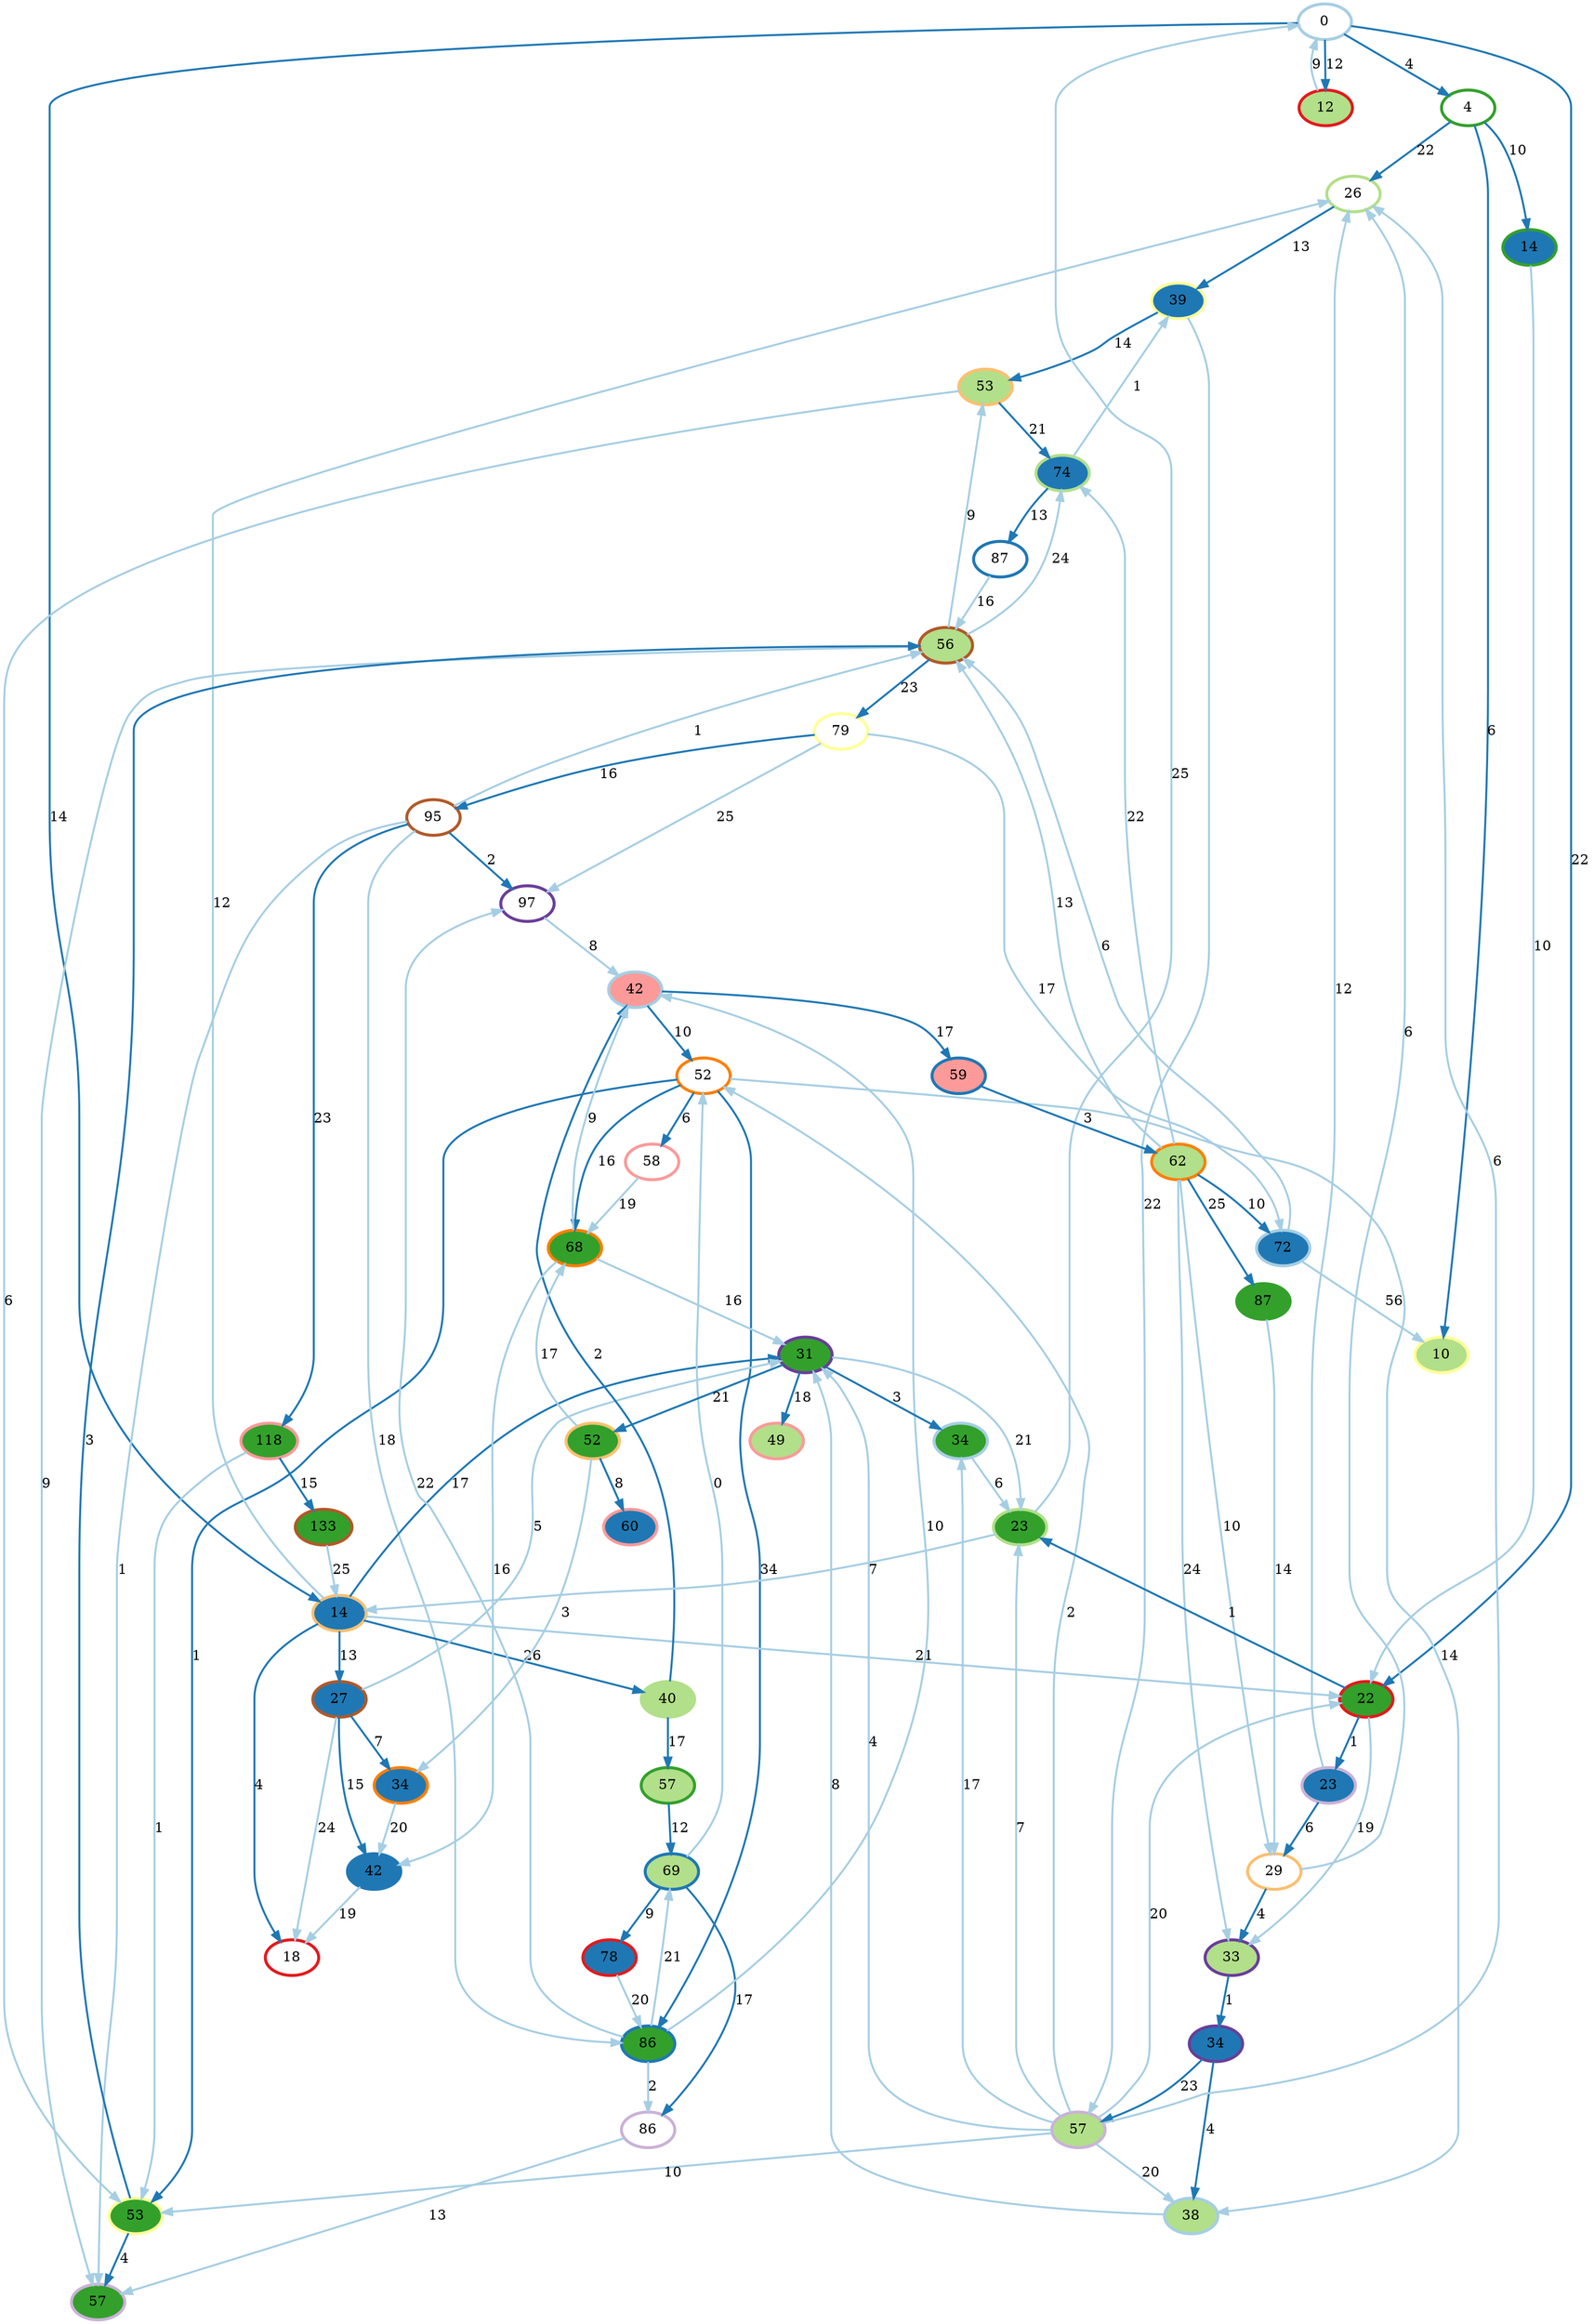 digraph G {
    0 [penwidth=3,label="0",color=1, colorscheme=paired12]
    1 [penwidth=3,label="87",color=2, colorscheme=paired12]
    2 [penwidth=3,label="26",color=3, colorscheme=paired12]
    3 [penwidth=3,label="4",color=4, colorscheme=paired12]
    4 [penwidth=3,label="58",color=5, colorscheme=paired12]
    5 [penwidth=3,label="18",color=6, colorscheme=paired12]
    6 [penwidth=3,label="29",color=7, colorscheme=paired12]
    7 [penwidth=3,label="52",color=8, colorscheme=paired12]
    8 [penwidth=3,label="86",color=9, colorscheme=paired12]
    9 [penwidth=3,label="97",color=10, colorscheme=paired12]
    10 [penwidth=3,label="79",color=11, colorscheme=paired12]
    11 [penwidth=3,label="95",color=12, colorscheme=paired12]
    12 [penwidth=3,label="72",color=1, colorscheme=paired12,style=filled,fillcolor=2]
    13 [penwidth=3,label="42",color=2, colorscheme=paired12,style=filled,fillcolor=2]
    14 [penwidth=3,label="74",color=3, colorscheme=paired12,style=filled,fillcolor=2]
    15 [penwidth=3,label="14",color=4, colorscheme=paired12,style=filled,fillcolor=2]
    16 [penwidth=3,label="60",color=5, colorscheme=paired12,style=filled,fillcolor=2]
    17 [penwidth=3,label="78",color=6, colorscheme=paired12,style=filled,fillcolor=2]
    18 [penwidth=3,label="14",color=7, colorscheme=paired12,style=filled,fillcolor=2]
    19 [penwidth=3,label="34",color=8, colorscheme=paired12,style=filled,fillcolor=2]
    20 [penwidth=3,label="23",color=9, colorscheme=paired12,style=filled,fillcolor=2]
    21 [penwidth=3,label="34",color=10, colorscheme=paired12,style=filled,fillcolor=2]
    22 [penwidth=3,label="39",color=11, colorscheme=paired12,style=filled,fillcolor=2]
    23 [penwidth=3,label="27",color=12, colorscheme=paired12,style=filled,fillcolor=2]
    24 [penwidth=3,label="38",color=1, colorscheme=paired12,style=filled,fillcolor=3]
    25 [penwidth=3,label="69",color=2, colorscheme=paired12,style=filled,fillcolor=3]
    26 [penwidth=3,label="40",color=3, colorscheme=paired12,style=filled,fillcolor=3]
    27 [penwidth=3,label="57",color=4, colorscheme=paired12,style=filled,fillcolor=3]
    28 [penwidth=3,label="49",color=5, colorscheme=paired12,style=filled,fillcolor=3]
    29 [penwidth=3,label="12",color=6, colorscheme=paired12,style=filled,fillcolor=3]
    30 [penwidth=3,label="53",color=7, colorscheme=paired12,style=filled,fillcolor=3]
    31 [penwidth=3,label="62",color=8, colorscheme=paired12,style=filled,fillcolor=3]
    32 [penwidth=3,label="57",color=9, colorscheme=paired12,style=filled,fillcolor=3]
    33 [penwidth=3,label="33",color=10, colorscheme=paired12,style=filled,fillcolor=3]
    34 [penwidth=3,label="10",color=11, colorscheme=paired12,style=filled,fillcolor=3]
    35 [penwidth=3,label="56",color=12, colorscheme=paired12,style=filled,fillcolor=3]
    36 [penwidth=3,label="34",color=1, colorscheme=paired12,style=filled,fillcolor=4]
    37 [penwidth=3,label="86",color=2, colorscheme=paired12,style=filled,fillcolor=4]
    38 [penwidth=3,label="23",color=3, colorscheme=paired12,style=filled,fillcolor=4]
    39 [penwidth=3,label="87",color=4, colorscheme=paired12,style=filled,fillcolor=4]
    40 [penwidth=3,label="118",color=5, colorscheme=paired12,style=filled,fillcolor=4]
    41 [penwidth=3,label="22",color=6, colorscheme=paired12,style=filled,fillcolor=4]
    42 [penwidth=3,label="52",color=7, colorscheme=paired12,style=filled,fillcolor=4]
    43 [penwidth=3,label="68",color=8, colorscheme=paired12,style=filled,fillcolor=4]
    44 [penwidth=3,label="57",color=9, colorscheme=paired12,style=filled,fillcolor=4]
    45 [penwidth=3,label="31",color=10, colorscheme=paired12,style=filled,fillcolor=4]
    46 [penwidth=3,label="53",color=11, colorscheme=paired12,style=filled,fillcolor=4]
    47 [penwidth=3,label="133",color=12, colorscheme=paired12,style=filled,fillcolor=4]
    48 [penwidth=3,label="42",color=1, colorscheme=paired12,style=filled,fillcolor=5]
    49 [penwidth=3,label="59",color=2, colorscheme=paired12,style=filled,fillcolor=5]

    11 -> 9 [penwidth=2,label="2",color=2, colorscheme=paired12]
    0 -> 29 [penwidth=2,label="12",color=2, colorscheme=paired12]
    43 -> 45 [penwidth=2,label="16",color=1, colorscheme=paired12]
    10 -> 9 [penwidth=2,label="25",color=1, colorscheme=paired12]
    0 -> 3 [penwidth=2,label="4",color=2, colorscheme=paired12]
    3 -> 15 [penwidth=2,label="10",color=2, colorscheme=paired12]
    48 -> 49 [penwidth=2,label="17",color=2, colorscheme=paired12]
    22 -> 32 [penwidth=2,label="22",color=1, colorscheme=paired12]
    33 -> 21 [penwidth=2,label="1",color=2, colorscheme=paired12]
    18 -> 26 [penwidth=2,label="26",color=2, colorscheme=paired12]
    26 -> 27 [penwidth=2,label="17",color=2, colorscheme=paired12]
    49 -> 31 [penwidth=2,label="3",color=2, colorscheme=paired12]
    40 -> 47 [penwidth=2,label="15",color=2, colorscheme=paired12]
    18 -> 45 [penwidth=2,label="17",color=2, colorscheme=paired12]
    35 -> 14 [penwidth=2,label="24",color=1, colorscheme=paired12]
    48 -> 7 [penwidth=2,label="10",color=2, colorscheme=paired12]
    7 -> 46 [penwidth=2,label="1",color=2, colorscheme=paired12]
    11 -> 35 [penwidth=2,label="1",color=1, colorscheme=paired12]
    47 -> 18 [penwidth=2,label="25",color=1, colorscheme=paired12]
    32 -> 46 [penwidth=2,label="10",color=1, colorscheme=paired12]
    36 -> 38 [penwidth=2,label="6",color=1, colorscheme=paired12]
    31 -> 14 [penwidth=2,label="22",color=1, colorscheme=paired12]
    45 -> 28 [penwidth=2,label="18",color=2, colorscheme=paired12]
    37 -> 25 [penwidth=2,label="21",color=1, colorscheme=paired12]
    21 -> 32 [penwidth=2,label="23",color=2, colorscheme=paired12]
    25 -> 17 [penwidth=2,label="9",color=2, colorscheme=paired12]
    18 -> 5 [penwidth=2,label="4",color=2, colorscheme=paired12]
    11 -> 37 [penwidth=2,label="18",color=1, colorscheme=paired12]
    7 -> 24 [penwidth=2,label="14",color=1, colorscheme=paired12]
    31 -> 33 [penwidth=2,label="24",color=1, colorscheme=paired12]
    32 -> 7 [penwidth=2,label="2",color=1, colorscheme=paired12]
    45 -> 38 [penwidth=2,label="21",color=1, colorscheme=paired12]
    38 -> 18 [penwidth=2,label="7",color=1, colorscheme=paired12]
    20 -> 6 [penwidth=2,label="6",color=2, colorscheme=paired12]
    6 -> 33 [penwidth=2,label="4",color=2, colorscheme=paired12]
    25 -> 7 [penwidth=2,label="0",color=1, colorscheme=paired12]
    9 -> 48 [penwidth=2,label="8",color=1, colorscheme=paired12]
    0 -> 18 [penwidth=2,label="14",color=2, colorscheme=paired12]
    26 -> 48 [penwidth=2,label="2",color=2, colorscheme=paired12]
    37 -> 8 [penwidth=2,label="2",color=1, colorscheme=paired12]
    18 -> 2 [penwidth=2,label="12",color=1, colorscheme=paired12]
    18 -> 23 [penwidth=2,label="13",color=2, colorscheme=paired12]
    41 -> 20 [penwidth=2,label="1",color=2, colorscheme=paired12]
    17 -> 37 [penwidth=2,label="20",color=1, colorscheme=paired12]
    11 -> 44 [penwidth=2,label="1",color=1, colorscheme=paired12]
    31 -> 39 [penwidth=2,label="25",color=2, colorscheme=paired12]
    35 -> 44 [penwidth=2,label="9",color=1, colorscheme=paired12]
    12 -> 35 [penwidth=2,label="6",color=1, colorscheme=paired12]
    32 -> 38 [penwidth=2,label="7",color=1, colorscheme=paired12]
    35 -> 30 [penwidth=2,label="9",color=1, colorscheme=paired12]
    11 -> 40 [penwidth=2,label="23",color=2, colorscheme=paired12]
    41 -> 33 [penwidth=2,label="19",color=1, colorscheme=paired12]
    23 -> 45 [penwidth=2,label="5",color=1, colorscheme=paired12]
    21 -> 24 [penwidth=2,label="4",color=2, colorscheme=paired12]
    42 -> 43 [penwidth=2,label="17",color=1, colorscheme=paired12]
    0 -> 41 [penwidth=2,label="22",color=2, colorscheme=paired12]
    27 -> 25 [penwidth=2,label="12",color=2, colorscheme=paired12]
    7 -> 43 [penwidth=2,label="16",color=2, colorscheme=paired12]
    7 -> 37 [penwidth=2,label="34",color=2, colorscheme=paired12]
    31 -> 6 [penwidth=2,label="10",color=1, colorscheme=paired12]
    23 -> 5 [penwidth=2,label="24",color=1, colorscheme=paired12]
    45 -> 36 [penwidth=2,label="3",color=2, colorscheme=paired12]
    10 -> 11 [penwidth=2,label="16",color=2, colorscheme=paired12]
    30 -> 46 [penwidth=2,label="6",color=1, colorscheme=paired12]
    37 -> 9 [penwidth=2,label="22",color=1, colorscheme=paired12]
    32 -> 2 [penwidth=2,label="6",color=1, colorscheme=paired12]
    42 -> 16 [penwidth=2,label="8",color=2, colorscheme=paired12]
    32 -> 24 [penwidth=2,label="20",color=1, colorscheme=paired12]
    22 -> 30 [penwidth=2,label="14",color=2, colorscheme=paired12]
    13 -> 5 [penwidth=2,label="19",color=1, colorscheme=paired12]
    23 -> 19 [penwidth=2,label="7",color=2, colorscheme=paired12]
    14 -> 1 [penwidth=2,label="13",color=2, colorscheme=paired12]
    1 -> 35 [penwidth=2,label="16",color=1, colorscheme=paired12]
    7 -> 4 [penwidth=2,label="6",color=2, colorscheme=paired12]
    8 -> 44 [penwidth=2,label="13",color=1, colorscheme=paired12]
    14 -> 22 [penwidth=2,label="1",color=1, colorscheme=paired12]
    30 -> 14 [penwidth=2,label="21",color=2, colorscheme=paired12]
    45 -> 42 [penwidth=2,label="21",color=2, colorscheme=paired12]
    20 -> 2 [penwidth=2,label="12",color=1, colorscheme=paired12]
    43 -> 48 [penwidth=2,label="9",color=1, colorscheme=paired12]
    38 -> 0 [penwidth=2,label="25",color=1, colorscheme=paired12]
    31 -> 12 [penwidth=2,label="10",color=2, colorscheme=paired12]
    24 -> 45 [penwidth=2,label="8",color=1, colorscheme=paired12]
    40 -> 46 [penwidth=2,label="1",color=1, colorscheme=paired12]
    23 -> 13 [penwidth=2,label="15",color=2, colorscheme=paired12]
    19 -> 13 [penwidth=2,label="20",color=1, colorscheme=paired12]
    3 -> 34 [penwidth=2,label="6",color=2, colorscheme=paired12]
    32 -> 36 [penwidth=2,label="17",color=1, colorscheme=paired12]
    31 -> 35 [penwidth=2,label="13",color=1, colorscheme=paired12]
    32 -> 45 [penwidth=2,label="4",color=1, colorscheme=paired12]
    15 -> 41 [penwidth=2,label="10",color=1, colorscheme=paired12]
    3 -> 2 [penwidth=2,label="22",color=2, colorscheme=paired12]
    10 -> 12 [penwidth=2,label="17",color=1, colorscheme=paired12]
    6 -> 2 [penwidth=2,label="6",color=1, colorscheme=paired12]
    46 -> 35 [penwidth=2,label="3",color=2, colorscheme=paired12]
    18 -> 41 [penwidth=2,label="21",color=1, colorscheme=paired12]
    12 -> 34 [penwidth=2,label="56",color=1, colorscheme=paired12]
    4 -> 43 [penwidth=2,label="19",color=1, colorscheme=paired12]
    25 -> 8 [penwidth=2,label="17",color=2, colorscheme=paired12]
    29 -> 0 [penwidth=2,label="9",color=1, colorscheme=paired12]
    39 -> 6 [penwidth=2,label="14",color=1, colorscheme=paired12]
    32 -> 41 [penwidth=2,label="20",color=1, colorscheme=paired12]
    2 -> 22 [penwidth=2,label="13",color=2, colorscheme=paired12]
    37 -> 48 [penwidth=2,label="10",color=1, colorscheme=paired12]
    42 -> 19 [penwidth=2,label="3",color=1, colorscheme=paired12]
    46 -> 44 [penwidth=2,label="4",color=2, colorscheme=paired12]
    35 -> 10 [penwidth=2,label="23",color=2, colorscheme=paired12]
    41 -> 38 [penwidth=2,label="1",color=2, colorscheme=paired12]
    43 -> 13 [penwidth=2,label="16",color=1, colorscheme=paired12]
}